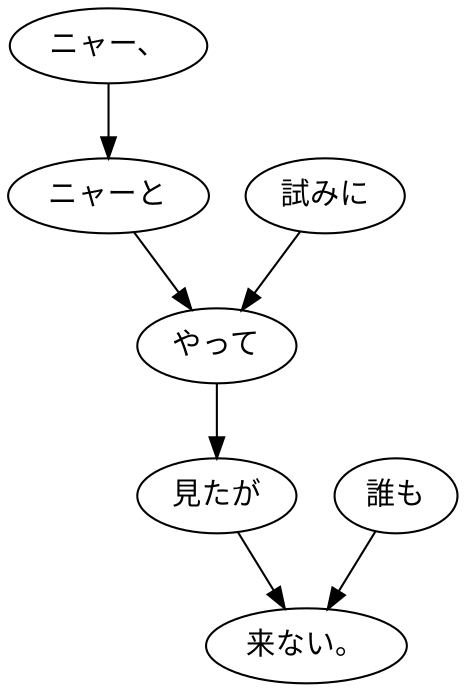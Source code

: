 digraph graph34 {
	node0 [label="ニャー、"];
	node1 [label="ニャーと"];
	node2 [label="試みに"];
	node3 [label="やって"];
	node4 [label="見たが"];
	node5 [label="誰も"];
	node6 [label="来ない。"];
	node0 -> node1;
	node1 -> node3;
	node2 -> node3;
	node3 -> node4;
	node4 -> node6;
	node5 -> node6;
}
